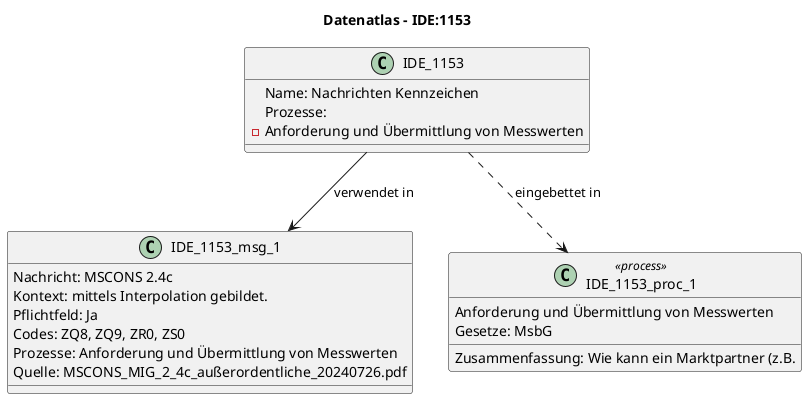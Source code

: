 @startuml
title Datenatlas – IDE:1153
class IDE_1153 {
  Name: Nachrichten Kennzeichen
  Prozesse:
    - Anforderung und Übermittlung von Messwerten
}
class IDE_1153_msg_1 {
  Nachricht: MSCONS 2.4c
  Kontext: mittels Interpolation gebildet.
  Pflichtfeld: Ja
  Codes: ZQ8, ZQ9, ZR0, ZS0
  Prozesse: Anforderung und Übermittlung von Messwerten
  Quelle: MSCONS_MIG_2_4c_außerordentliche_20240726.pdf
}
IDE_1153 --> IDE_1153_msg_1 : verwendet in
class IDE_1153_proc_1 <<process>> {
  Anforderung und Übermittlung von Messwerten
  Gesetze: MsbG
  Zusammenfassung: Wie kann ein Marktpartner (z.B.
}
IDE_1153 ..> IDE_1153_proc_1 : eingebettet in
@enduml